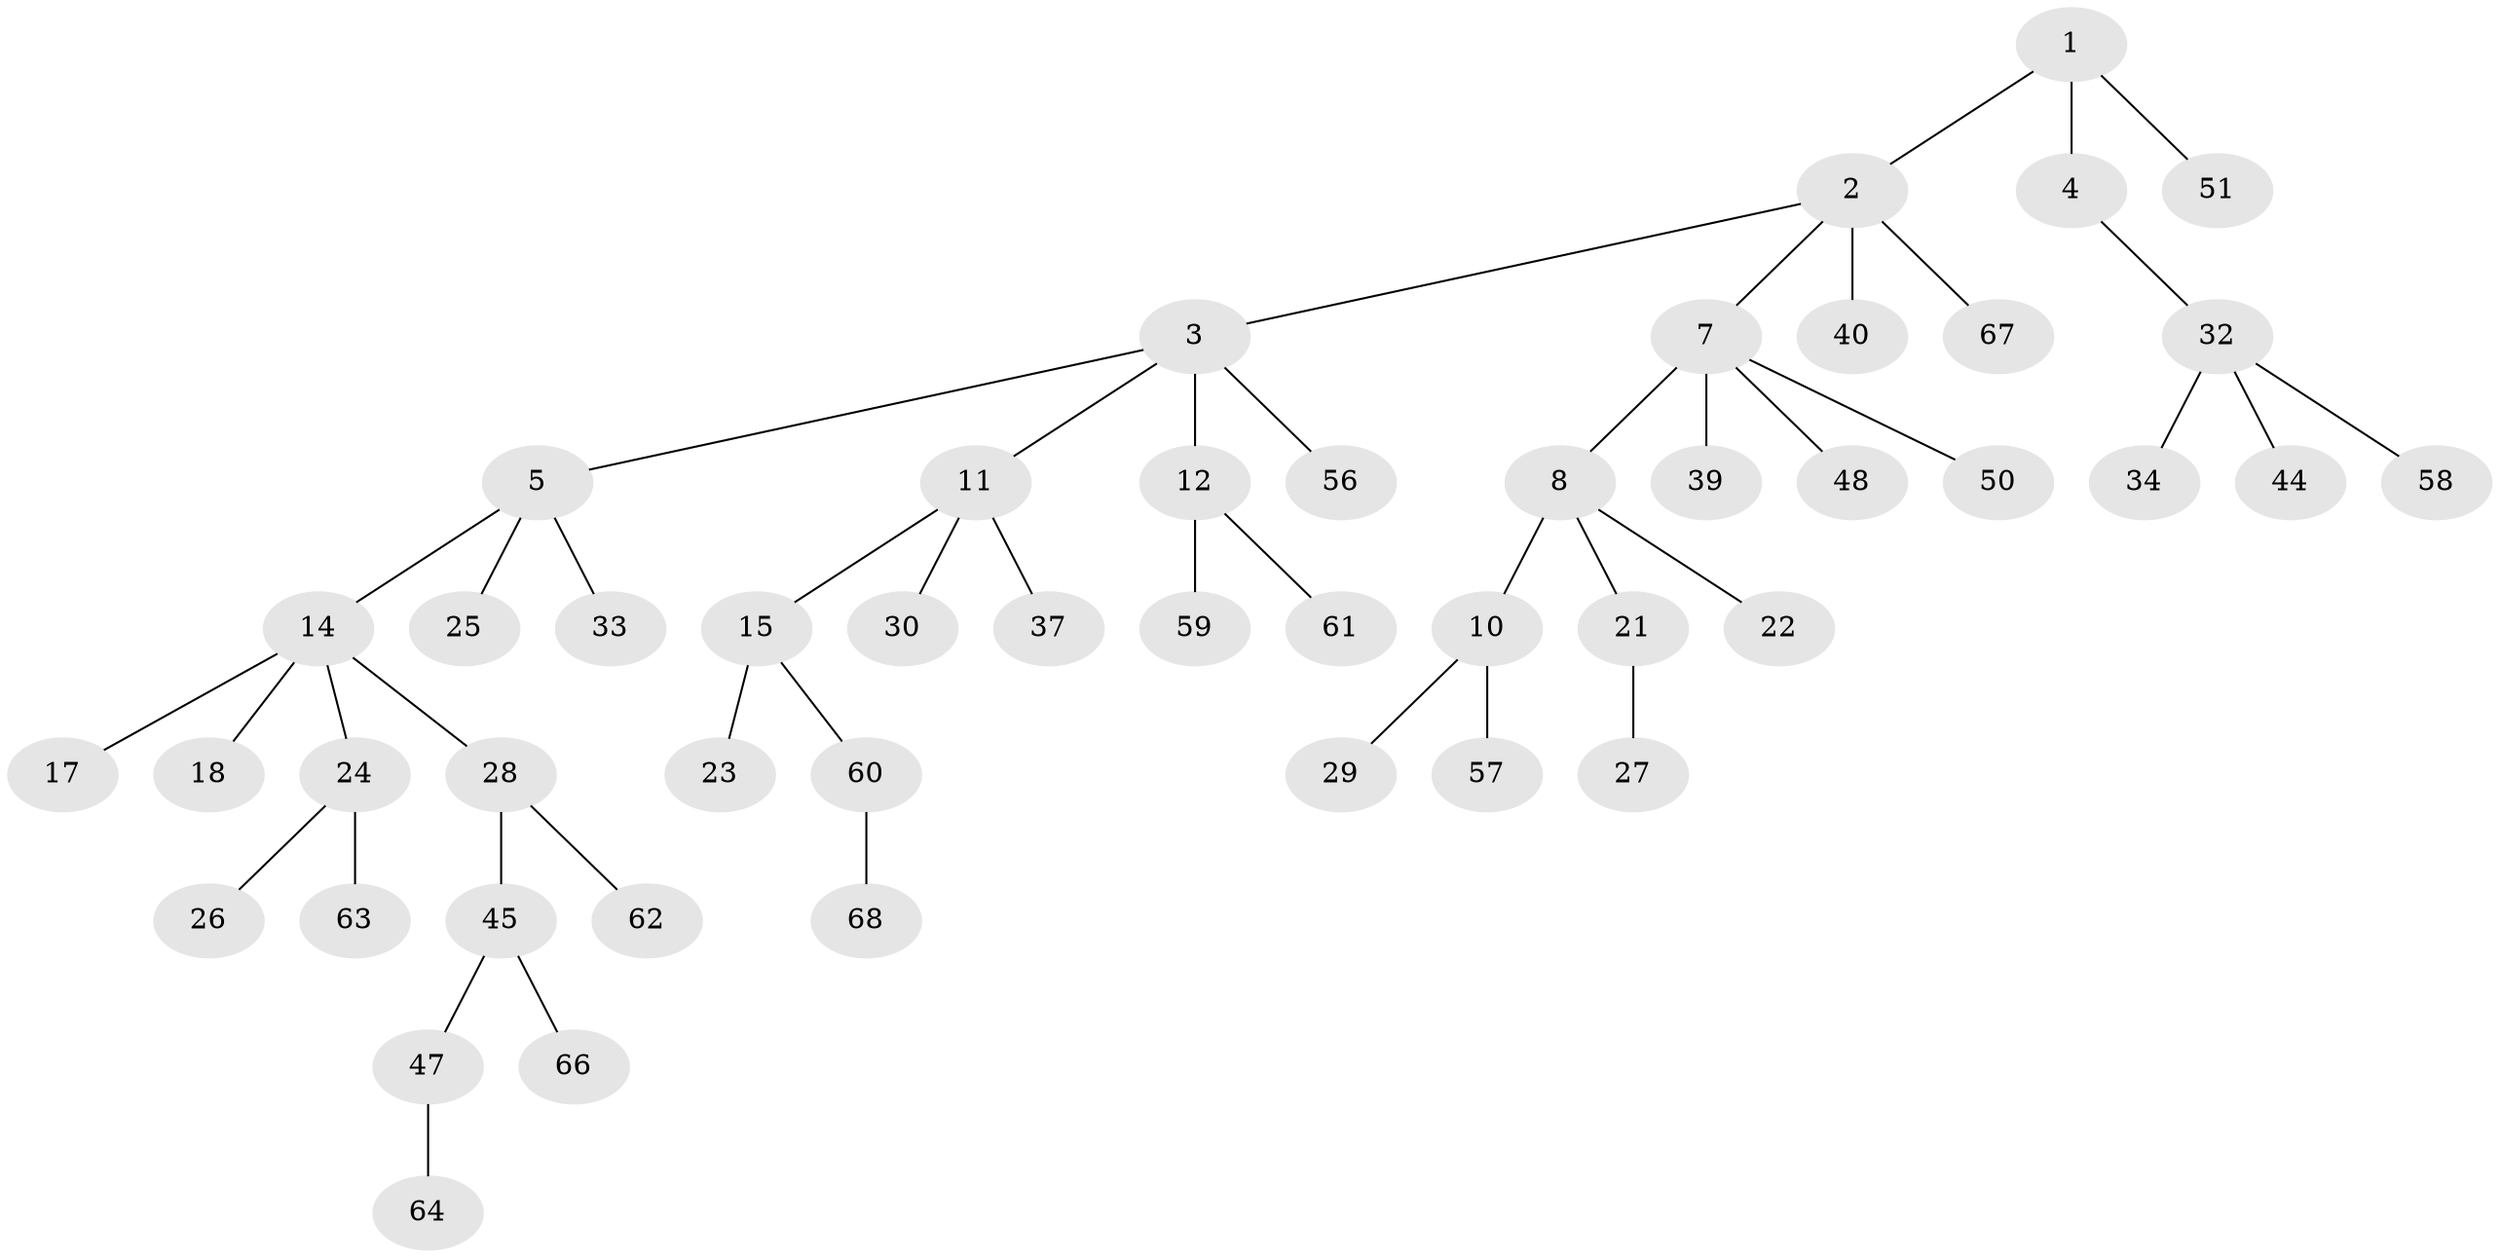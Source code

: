 // Generated by graph-tools (version 1.1) at 2025/24/03/03/25 07:24:06]
// undirected, 48 vertices, 47 edges
graph export_dot {
graph [start="1"]
  node [color=gray90,style=filled];
  1 [super="+13"];
  2 [super="+16"];
  3 [super="+20"];
  4 [super="+42"];
  5 [super="+6"];
  7 [super="+19"];
  8 [super="+9"];
  10 [super="+43"];
  11;
  12 [super="+31"];
  14 [super="+49"];
  15 [super="+55"];
  17;
  18;
  21;
  22;
  23;
  24 [super="+35"];
  25 [super="+53"];
  26;
  27 [super="+46"];
  28 [super="+36"];
  29;
  30 [super="+38"];
  32 [super="+41"];
  33;
  34;
  37 [super="+65"];
  39;
  40;
  44;
  45;
  47;
  48;
  50 [super="+52"];
  51 [super="+54"];
  56;
  57;
  58;
  59;
  60;
  61;
  62;
  63;
  64;
  66;
  67;
  68 [super="+69"];
  1 -- 2;
  1 -- 4;
  1 -- 51;
  2 -- 3;
  2 -- 7;
  2 -- 40;
  2 -- 67;
  3 -- 5;
  3 -- 11;
  3 -- 12;
  3 -- 56;
  4 -- 32;
  5 -- 33;
  5 -- 25;
  5 -- 14;
  7 -- 8;
  7 -- 39;
  7 -- 48;
  7 -- 50;
  8 -- 10;
  8 -- 22;
  8 -- 21;
  10 -- 29;
  10 -- 57;
  11 -- 15;
  11 -- 30;
  11 -- 37;
  12 -- 59;
  12 -- 61;
  14 -- 17;
  14 -- 18;
  14 -- 24;
  14 -- 28;
  15 -- 23;
  15 -- 60;
  21 -- 27;
  24 -- 26;
  24 -- 63;
  28 -- 45;
  28 -- 62;
  32 -- 34;
  32 -- 58;
  32 -- 44;
  45 -- 47;
  45 -- 66;
  47 -- 64;
  60 -- 68;
}
